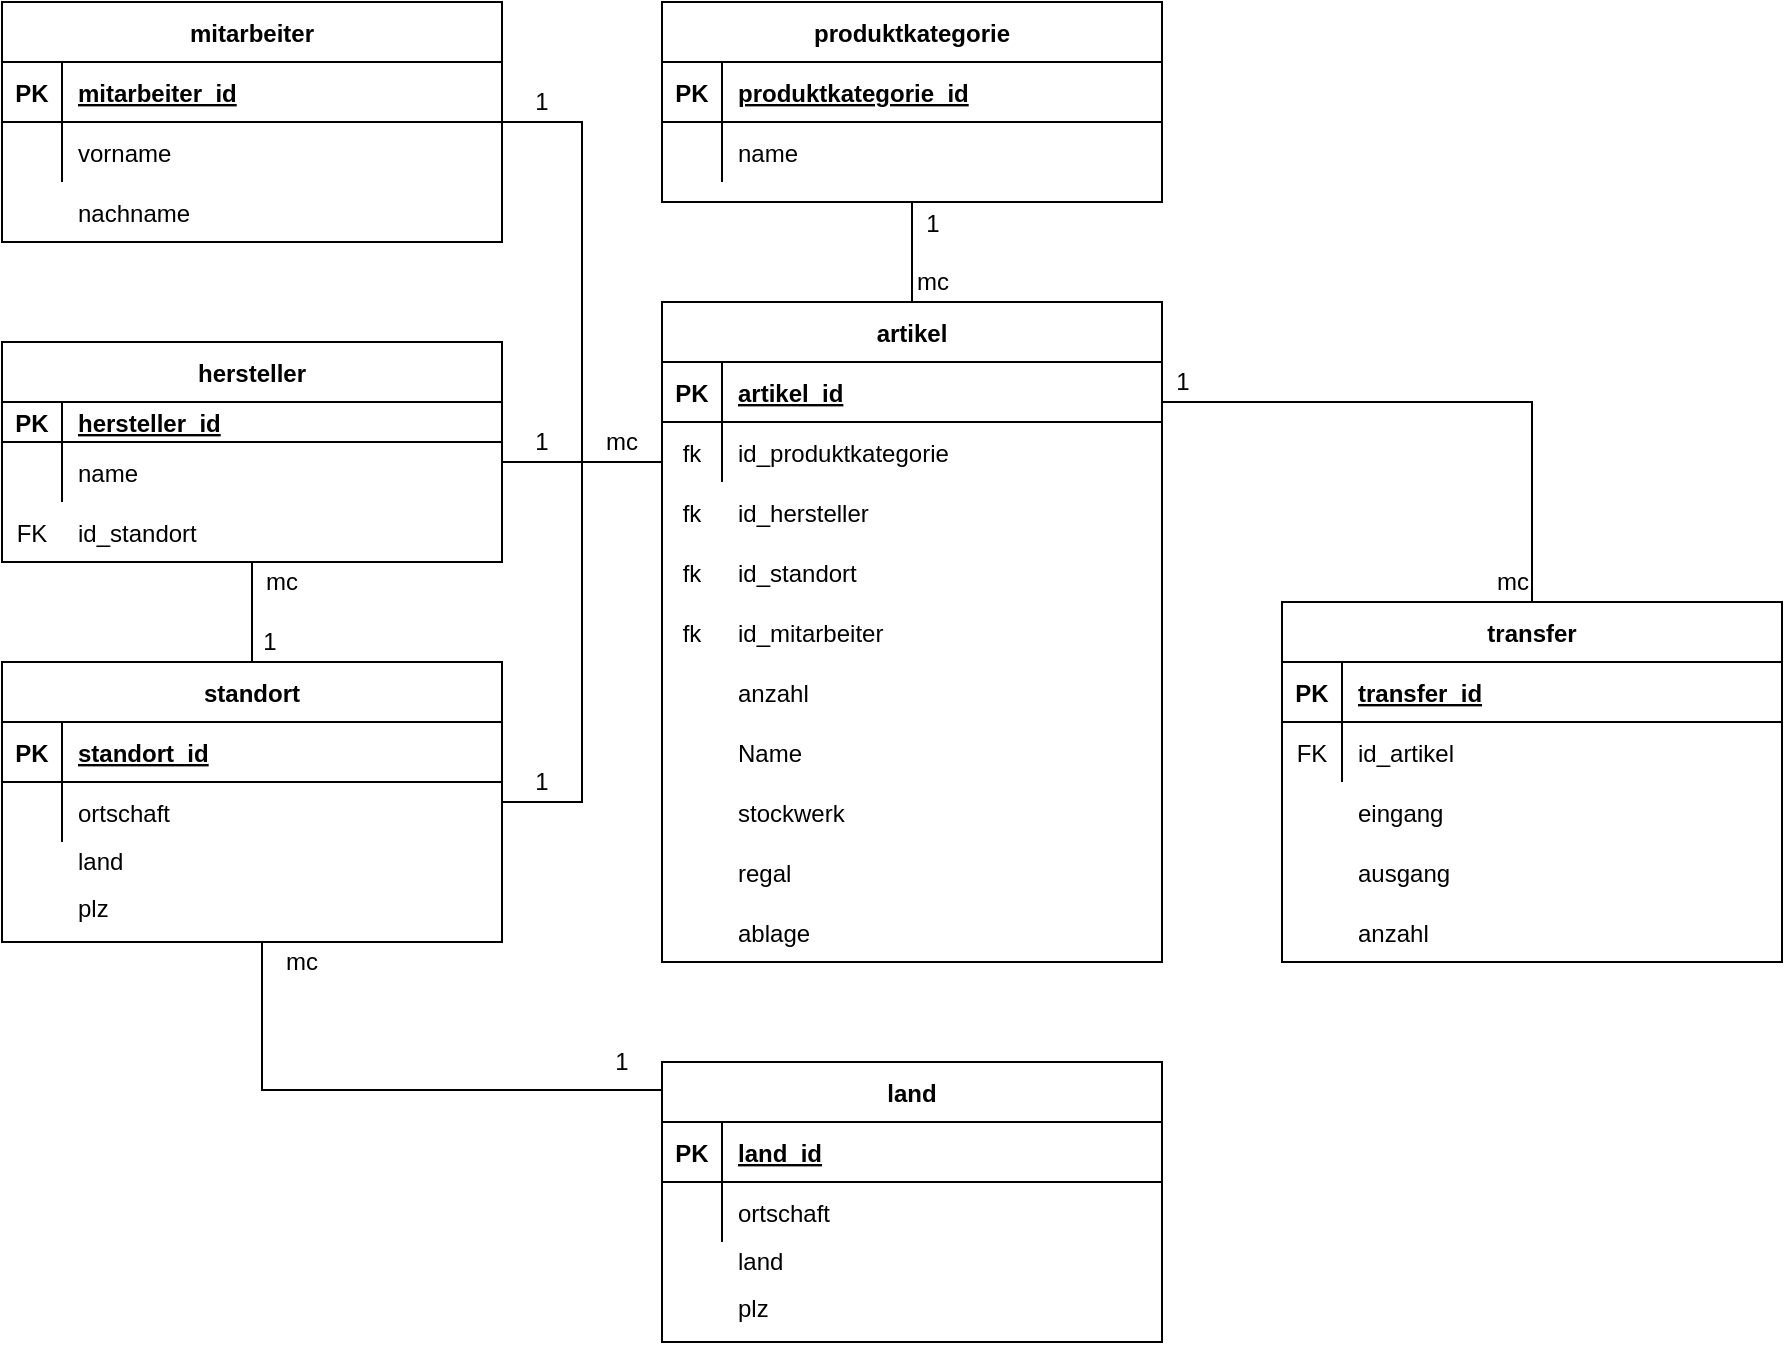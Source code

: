 <mxfile version="14.2.4" type="device"><diagram id="R2lEEEUBdFMjLlhIrx00" name="Page-1"><mxGraphModel dx="1422" dy="772" grid="1" gridSize="10" guides="1" tooltips="1" connect="1" arrows="1" fold="1" page="1" pageScale="1" pageWidth="850" pageHeight="1100" math="0" shadow="0" extFonts="Permanent Marker^https://fonts.googleapis.com/css?family=Permanent+Marker"><root><mxCell id="0"/><mxCell id="1" parent="0"/><mxCell id="7EhDEFcTuI5stFCjLQC7-51" value="fk" style="shape=partialRectangle;overflow=hidden;connectable=0;fillColor=none;top=0;left=0;bottom=0;right=0;horizontal=1;" parent="1" vertex="1"><mxGeometry x="400" y="770" width="30" height="30" as="geometry"/></mxCell><mxCell id="7EhDEFcTuI5stFCjLQC7-52" value="id_hersteller" style="shape=partialRectangle;overflow=hidden;connectable=0;fillColor=none;top=0;left=0;bottom=0;right=0;align=left;spacingLeft=6;" parent="1" vertex="1"><mxGeometry x="430" y="770" width="220" height="30" as="geometry"/></mxCell><mxCell id="7EhDEFcTuI5stFCjLQC7-53" value="fk" style="shape=partialRectangle;overflow=hidden;connectable=0;fillColor=none;top=0;left=0;bottom=0;right=0;horizontal=1;" parent="1" vertex="1"><mxGeometry x="400" y="800" width="30" height="30" as="geometry"/></mxCell><mxCell id="7EhDEFcTuI5stFCjLQC7-54" value="id_standort" style="shape=partialRectangle;overflow=hidden;connectable=0;fillColor=none;top=0;left=0;bottom=0;right=0;align=left;spacingLeft=6;" parent="1" vertex="1"><mxGeometry x="430" y="800" width="220" height="30" as="geometry"/></mxCell><mxCell id="7EhDEFcTuI5stFCjLQC7-62" value="id_mitarbeiter" style="shape=partialRectangle;overflow=hidden;connectable=0;fillColor=none;top=0;left=0;bottom=0;right=0;align=left;spacingLeft=6;" parent="1" vertex="1"><mxGeometry x="430" y="830" width="220" height="30" as="geometry"/></mxCell><mxCell id="7EhDEFcTuI5stFCjLQC7-63" value="anzahl" style="shape=partialRectangle;overflow=hidden;connectable=0;fillColor=none;top=0;left=0;bottom=0;right=0;align=left;spacingLeft=6;" parent="1" vertex="1"><mxGeometry x="430" y="860" width="220" height="30" as="geometry"/></mxCell><mxCell id="7EhDEFcTuI5stFCjLQC7-65" value="name" style="shape=partialRectangle;overflow=hidden;connectable=0;fillColor=none;top=0;left=0;bottom=0;right=0;align=left;spacingLeft=6;" parent="1" vertex="1"><mxGeometry x="100" y="750" width="220" height="30" as="geometry"/></mxCell><mxCell id="7EhDEFcTuI5stFCjLQC7-66" value="id_standort" style="shape=partialRectangle;overflow=hidden;connectable=0;fillColor=none;top=0;left=0;bottom=0;right=0;align=left;spacingLeft=6;" parent="1" vertex="1"><mxGeometry x="100" y="780" width="220" height="30" as="geometry"/></mxCell><mxCell id="7EhDEFcTuI5stFCjLQC7-74" value="" style="group" parent="1" vertex="1" connectable="0"><mxGeometry x="710" y="830" width="250" height="180" as="geometry"/></mxCell><mxCell id="7EhDEFcTuI5stFCjLQC7-22" value="transfer" style="shape=table;startSize=30;container=1;collapsible=1;childLayout=tableLayout;fixedRows=1;rowLines=0;fontStyle=1;align=center;resizeLast=1;" parent="7EhDEFcTuI5stFCjLQC7-74" vertex="1"><mxGeometry width="250" height="180" as="geometry"/></mxCell><mxCell id="7EhDEFcTuI5stFCjLQC7-23" value="" style="shape=partialRectangle;collapsible=0;dropTarget=0;pointerEvents=0;fillColor=none;points=[[0,0.5],[1,0.5]];portConstraint=eastwest;top=0;left=0;right=0;bottom=1;" parent="7EhDEFcTuI5stFCjLQC7-22" vertex="1"><mxGeometry y="30" width="250" height="30" as="geometry"/></mxCell><mxCell id="7EhDEFcTuI5stFCjLQC7-24" value="PK" style="shape=partialRectangle;overflow=hidden;connectable=0;fillColor=none;top=0;left=0;bottom=0;right=0;fontStyle=1;" parent="7EhDEFcTuI5stFCjLQC7-23" vertex="1"><mxGeometry width="30" height="30" as="geometry"/></mxCell><mxCell id="7EhDEFcTuI5stFCjLQC7-25" value="transfer_id" style="shape=partialRectangle;overflow=hidden;connectable=0;fillColor=none;top=0;left=0;bottom=0;right=0;align=left;spacingLeft=6;fontStyle=5;" parent="7EhDEFcTuI5stFCjLQC7-23" vertex="1"><mxGeometry x="30" width="220" height="30" as="geometry"/></mxCell><mxCell id="7EhDEFcTuI5stFCjLQC7-26" value="" style="shape=partialRectangle;collapsible=0;dropTarget=0;pointerEvents=0;fillColor=none;points=[[0,0.5],[1,0.5]];portConstraint=eastwest;top=0;left=0;right=0;bottom=0;" parent="7EhDEFcTuI5stFCjLQC7-22" vertex="1"><mxGeometry y="60" width="250" height="30" as="geometry"/></mxCell><mxCell id="7EhDEFcTuI5stFCjLQC7-27" value="FK" style="shape=partialRectangle;overflow=hidden;connectable=0;fillColor=none;top=0;left=0;bottom=0;right=0;" parent="7EhDEFcTuI5stFCjLQC7-26" vertex="1"><mxGeometry width="30" height="30" as="geometry"/></mxCell><mxCell id="7EhDEFcTuI5stFCjLQC7-28" value="" style="shape=partialRectangle;overflow=hidden;connectable=0;fillColor=none;top=0;left=0;bottom=0;right=0;align=left;spacingLeft=6;" parent="7EhDEFcTuI5stFCjLQC7-26" vertex="1"><mxGeometry x="30" width="220" height="30" as="geometry"/></mxCell><mxCell id="7EhDEFcTuI5stFCjLQC7-68" value="id_artikel" style="shape=partialRectangle;overflow=hidden;connectable=0;fillColor=none;top=0;left=0;bottom=0;right=0;align=left;spacingLeft=6;" parent="7EhDEFcTuI5stFCjLQC7-74" vertex="1"><mxGeometry x="30" y="60" width="220" height="30" as="geometry"/></mxCell><mxCell id="7EhDEFcTuI5stFCjLQC7-69" value="eingang" style="shape=partialRectangle;overflow=hidden;connectable=0;fillColor=none;top=0;left=0;bottom=0;right=0;align=left;spacingLeft=6;" parent="7EhDEFcTuI5stFCjLQC7-74" vertex="1"><mxGeometry x="30" y="90" width="220" height="30" as="geometry"/></mxCell><mxCell id="7EhDEFcTuI5stFCjLQC7-70" value="ausgang" style="shape=partialRectangle;overflow=hidden;connectable=0;fillColor=none;top=0;left=0;bottom=0;right=0;align=left;spacingLeft=6;" parent="7EhDEFcTuI5stFCjLQC7-74" vertex="1"><mxGeometry x="30" y="120" width="220" height="30" as="geometry"/></mxCell><mxCell id="7EhDEFcTuI5stFCjLQC7-71" value="anzahl" style="shape=partialRectangle;overflow=hidden;connectable=0;fillColor=none;top=0;left=0;bottom=0;right=0;align=left;spacingLeft=6;" parent="7EhDEFcTuI5stFCjLQC7-74" vertex="1"><mxGeometry x="30" y="150" width="220" height="30" as="geometry"/></mxCell><mxCell id="7EhDEFcTuI5stFCjLQC7-75" value="Name" style="shape=partialRectangle;overflow=hidden;connectable=0;fillColor=none;top=0;left=0;bottom=0;right=0;align=left;spacingLeft=6;" parent="1" vertex="1"><mxGeometry x="430" y="890" width="220" height="30" as="geometry"/></mxCell><mxCell id="7EhDEFcTuI5stFCjLQC7-78" value="" style="group" parent="1" vertex="1" connectable="0"><mxGeometry x="70" y="860" width="250" height="140" as="geometry"/></mxCell><mxCell id="7EhDEFcTuI5stFCjLQC7-73" value="" style="group" parent="7EhDEFcTuI5stFCjLQC7-78" vertex="1" connectable="0"><mxGeometry width="250" height="140" as="geometry"/></mxCell><mxCell id="7EhDEFcTuI5stFCjLQC7-15" value="standort" style="shape=table;startSize=30;container=1;collapsible=1;childLayout=tableLayout;fixedRows=1;rowLines=0;fontStyle=1;align=center;resizeLast=1;" parent="7EhDEFcTuI5stFCjLQC7-73" vertex="1"><mxGeometry width="250" height="140" as="geometry"/></mxCell><mxCell id="7EhDEFcTuI5stFCjLQC7-16" value="" style="shape=partialRectangle;collapsible=0;dropTarget=0;pointerEvents=0;fillColor=none;points=[[0,0.5],[1,0.5]];portConstraint=eastwest;top=0;left=0;right=0;bottom=1;" parent="7EhDEFcTuI5stFCjLQC7-15" vertex="1"><mxGeometry y="30" width="250" height="30" as="geometry"/></mxCell><mxCell id="7EhDEFcTuI5stFCjLQC7-17" value="PK" style="shape=partialRectangle;overflow=hidden;connectable=0;fillColor=none;top=0;left=0;bottom=0;right=0;fontStyle=1;" parent="7EhDEFcTuI5stFCjLQC7-16" vertex="1"><mxGeometry width="30" height="30" as="geometry"/></mxCell><mxCell id="7EhDEFcTuI5stFCjLQC7-18" value="standort_id" style="shape=partialRectangle;overflow=hidden;connectable=0;fillColor=none;top=0;left=0;bottom=0;right=0;align=left;spacingLeft=6;fontStyle=5;" parent="7EhDEFcTuI5stFCjLQC7-16" vertex="1"><mxGeometry x="30" width="220" height="30" as="geometry"/></mxCell><mxCell id="7EhDEFcTuI5stFCjLQC7-19" value="" style="shape=partialRectangle;collapsible=0;dropTarget=0;pointerEvents=0;fillColor=none;points=[[0,0.5],[1,0.5]];portConstraint=eastwest;top=0;left=0;right=0;bottom=0;" parent="7EhDEFcTuI5stFCjLQC7-15" vertex="1"><mxGeometry y="60" width="250" height="30" as="geometry"/></mxCell><mxCell id="7EhDEFcTuI5stFCjLQC7-20" value="" style="shape=partialRectangle;overflow=hidden;connectable=0;fillColor=none;top=0;left=0;bottom=0;right=0;" parent="7EhDEFcTuI5stFCjLQC7-19" vertex="1"><mxGeometry width="30" height="30" as="geometry"/></mxCell><mxCell id="7EhDEFcTuI5stFCjLQC7-21" value="ortschaft" style="shape=partialRectangle;overflow=hidden;connectable=0;fillColor=none;top=0;left=0;bottom=0;right=0;align=left;spacingLeft=6;" parent="7EhDEFcTuI5stFCjLQC7-19" vertex="1"><mxGeometry x="30" width="220" height="30" as="geometry"/></mxCell><mxCell id="7EhDEFcTuI5stFCjLQC7-72" value="plz" style="shape=partialRectangle;overflow=hidden;connectable=0;fillColor=none;top=0;left=0;bottom=0;right=0;align=left;spacingLeft=6;" parent="7EhDEFcTuI5stFCjLQC7-73" vertex="1"><mxGeometry x="30" y="105" width="220" height="35" as="geometry"/></mxCell><mxCell id="7EhDEFcTuI5stFCjLQC7-76" value="land" style="shape=partialRectangle;overflow=hidden;connectable=0;fillColor=none;top=0;left=0;bottom=0;right=0;align=left;spacingLeft=6;" parent="7EhDEFcTuI5stFCjLQC7-73" vertex="1"><mxGeometry x="30" y="85" width="220" height="28" as="geometry"/></mxCell><mxCell id="7EhDEFcTuI5stFCjLQC7-79" value="nachname" style="shape=partialRectangle;overflow=hidden;connectable=0;fillColor=none;top=0;left=0;bottom=0;right=0;align=left;spacingLeft=6;" parent="1" vertex="1"><mxGeometry x="100" y="620" width="220" height="30" as="geometry"/></mxCell><mxCell id="7EhDEFcTuI5stFCjLQC7-81" value="fk" style="shape=partialRectangle;overflow=hidden;connectable=0;fillColor=none;top=0;left=0;bottom=0;right=0;horizontal=1;" parent="1" vertex="1"><mxGeometry x="400" y="830" width="30" height="30" as="geometry"/></mxCell><mxCell id="7EhDEFcTuI5stFCjLQC7-82" value="FK" style="shape=partialRectangle;overflow=hidden;connectable=0;fillColor=none;top=0;left=0;bottom=0;right=0;" parent="1" vertex="1"><mxGeometry x="70" y="780" width="30" height="30" as="geometry"/></mxCell><mxCell id="7EhDEFcTuI5stFCjLQC7-83" value="stockwerk" style="shape=partialRectangle;overflow=hidden;connectable=0;fillColor=none;top=0;left=0;bottom=0;right=0;align=left;spacingLeft=6;" parent="1" vertex="1"><mxGeometry x="430" y="920" width="220" height="30" as="geometry"/></mxCell><mxCell id="7EhDEFcTuI5stFCjLQC7-84" value="regal" style="shape=partialRectangle;overflow=hidden;connectable=0;fillColor=none;top=0;left=0;bottom=0;right=0;align=left;spacingLeft=6;" parent="1" vertex="1"><mxGeometry x="430" y="950" width="220" height="30" as="geometry"/></mxCell><mxCell id="7EhDEFcTuI5stFCjLQC7-85" value="ablage" style="shape=partialRectangle;overflow=hidden;connectable=0;fillColor=none;top=0;left=0;bottom=0;right=0;align=left;spacingLeft=6;" parent="1" vertex="1"><mxGeometry x="430" y="980" width="220" height="30" as="geometry"/></mxCell><mxCell id="7EhDEFcTuI5stFCjLQC7-88" style="edgeStyle=orthogonalEdgeStyle;rounded=0;orthogonalLoop=1;jettySize=auto;html=1;endArrow=none;endFill=0;" parent="1" source="C-vyLk0tnHw3VtMMgP7b-23" target="7EhDEFcTuI5stFCjLQC7-1" edge="1"><mxGeometry relative="1" as="geometry"/></mxCell><mxCell id="7EhDEFcTuI5stFCjLQC7-89" style="edgeStyle=orthogonalEdgeStyle;rounded=0;orthogonalLoop=1;jettySize=auto;html=1;endArrow=none;endFill=0;" parent="1" source="C-vyLk0tnHw3VtMMgP7b-23" target="7EhDEFcTuI5stFCjLQC7-43" edge="1"><mxGeometry relative="1" as="geometry"><Array as="points"><mxPoint x="360" y="760"/><mxPoint x="360" y="590"/></Array></mxGeometry></mxCell><mxCell id="7EhDEFcTuI5stFCjLQC7-91" style="edgeStyle=orthogonalEdgeStyle;rounded=0;orthogonalLoop=1;jettySize=auto;html=1;endArrow=none;endFill=0;" parent="1" source="C-vyLk0tnHw3VtMMgP7b-23" target="7EhDEFcTuI5stFCjLQC7-8" edge="1"><mxGeometry relative="1" as="geometry"><Array as="points"><mxPoint x="390" y="760"/><mxPoint x="390" y="760"/></Array></mxGeometry></mxCell><mxCell id="3fY29KLkUx_pCbF7baEl-1" style="edgeStyle=orthogonalEdgeStyle;rounded=0;orthogonalLoop=1;jettySize=auto;html=1;endArrow=none;endFill=0;" parent="1" source="3fY29KLkUx_pCbF7baEl-2" target="7EhDEFcTuI5stFCjLQC7-15" edge="1"><mxGeometry relative="1" as="geometry"><Array as="points"><mxPoint x="360" y="760"/><mxPoint x="360" y="930"/></Array></mxGeometry></mxCell><mxCell id="C-vyLk0tnHw3VtMMgP7b-23" value="artikel" style="shape=table;startSize=30;container=1;collapsible=1;childLayout=tableLayout;fixedRows=1;rowLines=0;fontStyle=1;align=center;resizeLast=1;" parent="1" vertex="1"><mxGeometry x="400" y="680" width="250" height="330" as="geometry"/></mxCell><mxCell id="C-vyLk0tnHw3VtMMgP7b-24" value="" style="shape=partialRectangle;collapsible=0;dropTarget=0;pointerEvents=0;fillColor=none;points=[[0,0.5],[1,0.5]];portConstraint=eastwest;top=0;left=0;right=0;bottom=1;" parent="C-vyLk0tnHw3VtMMgP7b-23" vertex="1"><mxGeometry y="30" width="250" height="30" as="geometry"/></mxCell><mxCell id="C-vyLk0tnHw3VtMMgP7b-25" value="PK" style="shape=partialRectangle;overflow=hidden;connectable=0;fillColor=none;top=0;left=0;bottom=0;right=0;fontStyle=1;" parent="C-vyLk0tnHw3VtMMgP7b-24" vertex="1"><mxGeometry width="30" height="30" as="geometry"/></mxCell><mxCell id="C-vyLk0tnHw3VtMMgP7b-26" value="artikel_id" style="shape=partialRectangle;overflow=hidden;connectable=0;fillColor=none;top=0;left=0;bottom=0;right=0;align=left;spacingLeft=6;fontStyle=5;" parent="C-vyLk0tnHw3VtMMgP7b-24" vertex="1"><mxGeometry x="30" width="220" height="30" as="geometry"/></mxCell><mxCell id="C-vyLk0tnHw3VtMMgP7b-27" value="" style="shape=partialRectangle;collapsible=0;dropTarget=0;pointerEvents=0;fillColor=none;points=[[0,0.5],[1,0.5]];portConstraint=eastwest;top=0;left=0;right=0;bottom=0;" parent="C-vyLk0tnHw3VtMMgP7b-23" vertex="1"><mxGeometry y="60" width="250" height="30" as="geometry"/></mxCell><mxCell id="C-vyLk0tnHw3VtMMgP7b-28" value="fk" style="shape=partialRectangle;overflow=hidden;connectable=0;fillColor=none;top=0;left=0;bottom=0;right=0;horizontal=1;" parent="C-vyLk0tnHw3VtMMgP7b-27" vertex="1"><mxGeometry width="30" height="30" as="geometry"/></mxCell><mxCell id="C-vyLk0tnHw3VtMMgP7b-29" value="id_produktkategorie" style="shape=partialRectangle;overflow=hidden;connectable=0;fillColor=none;top=0;left=0;bottom=0;right=0;align=left;spacingLeft=6;" parent="C-vyLk0tnHw3VtMMgP7b-27" vertex="1"><mxGeometry x="30" width="220" height="30" as="geometry"/></mxCell><mxCell id="h6s0ormf8SYAG6ea_8el-1" style="edgeStyle=orthogonalEdgeStyle;rounded=0;orthogonalLoop=1;jettySize=auto;html=1;endArrow=none;endFill=0;" parent="1" source="7EhDEFcTuI5stFCjLQC7-8" target="7EhDEFcTuI5stFCjLQC7-15" edge="1"><mxGeometry relative="1" as="geometry"/></mxCell><mxCell id="7EhDEFcTuI5stFCjLQC7-8" value="hersteller" style="shape=table;startSize=30;container=1;collapsible=1;childLayout=tableLayout;fixedRows=1;rowLines=0;fontStyle=1;align=center;resizeLast=1;" parent="1" vertex="1"><mxGeometry x="70" y="700" width="250" height="110" as="geometry"/></mxCell><mxCell id="7EhDEFcTuI5stFCjLQC7-9" value="" style="shape=partialRectangle;collapsible=0;dropTarget=0;pointerEvents=0;fillColor=none;points=[[0,0.5],[1,0.5]];portConstraint=eastwest;top=0;left=0;right=0;bottom=1;" parent="7EhDEFcTuI5stFCjLQC7-8" vertex="1"><mxGeometry y="30" width="250" height="20" as="geometry"/></mxCell><mxCell id="7EhDEFcTuI5stFCjLQC7-10" value="PK" style="shape=partialRectangle;overflow=hidden;connectable=0;fillColor=none;top=0;left=0;bottom=0;right=0;fontStyle=1;" parent="7EhDEFcTuI5stFCjLQC7-9" vertex="1"><mxGeometry width="30" height="20" as="geometry"/></mxCell><mxCell id="7EhDEFcTuI5stFCjLQC7-11" value="hersteller_id" style="shape=partialRectangle;overflow=hidden;connectable=0;fillColor=none;top=0;left=0;bottom=0;right=0;align=left;spacingLeft=6;fontStyle=5;" parent="7EhDEFcTuI5stFCjLQC7-9" vertex="1"><mxGeometry x="30" width="220" height="20" as="geometry"/></mxCell><mxCell id="7EhDEFcTuI5stFCjLQC7-12" value="" style="shape=partialRectangle;collapsible=0;dropTarget=0;pointerEvents=0;fillColor=none;points=[[0,0.5],[1,0.5]];portConstraint=eastwest;top=0;left=0;right=0;bottom=0;" parent="7EhDEFcTuI5stFCjLQC7-8" vertex="1"><mxGeometry y="50" width="250" height="30" as="geometry"/></mxCell><mxCell id="7EhDEFcTuI5stFCjLQC7-13" value="" style="shape=partialRectangle;overflow=hidden;connectable=0;fillColor=none;top=0;left=0;bottom=0;right=0;" parent="7EhDEFcTuI5stFCjLQC7-12" vertex="1"><mxGeometry width="30" height="30" as="geometry"/></mxCell><mxCell id="7EhDEFcTuI5stFCjLQC7-14" value="" style="shape=partialRectangle;overflow=hidden;connectable=0;fillColor=none;top=0;left=0;bottom=0;right=0;align=left;spacingLeft=6;" parent="7EhDEFcTuI5stFCjLQC7-12" vertex="1"><mxGeometry x="30" width="220" height="30" as="geometry"/></mxCell><mxCell id="ZTk1k1ro84yPz1yUK3Gn-1" value="1&lt;br&gt;&amp;nbsp;&amp;nbsp;&lt;br&gt;mc" style="text;html=1;align=center;verticalAlign=middle;resizable=0;points=[];autosize=1;" parent="1" vertex="1"><mxGeometry x="520" y="630" width="30" height="50" as="geometry"/></mxCell><mxCell id="7EhDEFcTuI5stFCjLQC7-1" value="produktkategorie" style="shape=table;startSize=30;container=1;collapsible=1;childLayout=tableLayout;fixedRows=1;rowLines=0;fontStyle=1;align=center;resizeLast=1;" parent="1" vertex="1"><mxGeometry x="400" y="530" width="250" height="100.0" as="geometry"/></mxCell><mxCell id="7EhDEFcTuI5stFCjLQC7-2" value="" style="shape=partialRectangle;collapsible=0;dropTarget=0;pointerEvents=0;fillColor=none;points=[[0,0.5],[1,0.5]];portConstraint=eastwest;top=0;left=0;right=0;bottom=1;" parent="7EhDEFcTuI5stFCjLQC7-1" vertex="1"><mxGeometry y="30" width="250" height="30" as="geometry"/></mxCell><mxCell id="7EhDEFcTuI5stFCjLQC7-3" value="PK" style="shape=partialRectangle;overflow=hidden;connectable=0;fillColor=none;top=0;left=0;bottom=0;right=0;fontStyle=1;" parent="7EhDEFcTuI5stFCjLQC7-2" vertex="1"><mxGeometry width="30" height="30" as="geometry"/></mxCell><mxCell id="7EhDEFcTuI5stFCjLQC7-4" value="produktkategorie_id" style="shape=partialRectangle;overflow=hidden;connectable=0;fillColor=none;top=0;left=0;bottom=0;right=0;align=left;spacingLeft=6;fontStyle=5;" parent="7EhDEFcTuI5stFCjLQC7-2" vertex="1"><mxGeometry x="30" width="220" height="30" as="geometry"/></mxCell><mxCell id="7EhDEFcTuI5stFCjLQC7-5" value="" style="shape=partialRectangle;collapsible=0;dropTarget=0;pointerEvents=0;fillColor=none;points=[[0,0.5],[1,0.5]];portConstraint=eastwest;top=0;left=0;right=0;bottom=0;" parent="7EhDEFcTuI5stFCjLQC7-1" vertex="1"><mxGeometry y="60" width="250" height="30" as="geometry"/></mxCell><mxCell id="7EhDEFcTuI5stFCjLQC7-6" value="" style="shape=partialRectangle;overflow=hidden;connectable=0;fillColor=none;top=0;left=0;bottom=0;right=0;" parent="7EhDEFcTuI5stFCjLQC7-5" vertex="1"><mxGeometry width="30" height="30" as="geometry"/></mxCell><mxCell id="7EhDEFcTuI5stFCjLQC7-7" value="name" style="shape=partialRectangle;overflow=hidden;connectable=0;fillColor=none;top=0;left=0;bottom=0;right=0;align=left;spacingLeft=6;" parent="7EhDEFcTuI5stFCjLQC7-5" vertex="1"><mxGeometry x="30" width="220" height="30" as="geometry"/></mxCell><mxCell id="ZTk1k1ro84yPz1yUK3Gn-2" value="1" style="text;html=1;strokeColor=none;fillColor=none;align=center;verticalAlign=middle;whiteSpace=wrap;rounded=0;" parent="1" vertex="1"><mxGeometry x="320" y="570" width="40" height="20" as="geometry"/></mxCell><mxCell id="ZTk1k1ro84yPz1yUK3Gn-3" value="mc" style="text;html=1;strokeColor=none;fillColor=none;align=center;verticalAlign=middle;whiteSpace=wrap;rounded=0;" parent="1" vertex="1"><mxGeometry x="360" y="740" width="40" height="20" as="geometry"/></mxCell><mxCell id="7EhDEFcTuI5stFCjLQC7-43" value="mitarbeiter" style="shape=table;startSize=30;container=1;collapsible=1;childLayout=tableLayout;fixedRows=1;rowLines=0;fontStyle=1;align=center;resizeLast=1;" parent="1" vertex="1"><mxGeometry x="70" y="530" width="250" height="120" as="geometry"/></mxCell><mxCell id="7EhDEFcTuI5stFCjLQC7-44" value="" style="shape=partialRectangle;collapsible=0;dropTarget=0;pointerEvents=0;fillColor=none;points=[[0,0.5],[1,0.5]];portConstraint=eastwest;top=0;left=0;right=0;bottom=1;" parent="7EhDEFcTuI5stFCjLQC7-43" vertex="1"><mxGeometry y="30" width="250" height="30" as="geometry"/></mxCell><mxCell id="7EhDEFcTuI5stFCjLQC7-45" value="PK" style="shape=partialRectangle;overflow=hidden;connectable=0;fillColor=none;top=0;left=0;bottom=0;right=0;fontStyle=1;" parent="7EhDEFcTuI5stFCjLQC7-44" vertex="1"><mxGeometry width="30" height="30" as="geometry"/></mxCell><mxCell id="7EhDEFcTuI5stFCjLQC7-46" value="mitarbeiter_id" style="shape=partialRectangle;overflow=hidden;connectable=0;fillColor=none;top=0;left=0;bottom=0;right=0;align=left;spacingLeft=6;fontStyle=5;" parent="7EhDEFcTuI5stFCjLQC7-44" vertex="1"><mxGeometry x="30" width="220" height="30" as="geometry"/></mxCell><mxCell id="7EhDEFcTuI5stFCjLQC7-47" value="" style="shape=partialRectangle;collapsible=0;dropTarget=0;pointerEvents=0;fillColor=none;points=[[0,0.5],[1,0.5]];portConstraint=eastwest;top=0;left=0;right=0;bottom=0;" parent="7EhDEFcTuI5stFCjLQC7-43" vertex="1"><mxGeometry y="60" width="250" height="30" as="geometry"/></mxCell><mxCell id="7EhDEFcTuI5stFCjLQC7-48" value="" style="shape=partialRectangle;overflow=hidden;connectable=0;fillColor=none;top=0;left=0;bottom=0;right=0;" parent="7EhDEFcTuI5stFCjLQC7-47" vertex="1"><mxGeometry width="30" height="30" as="geometry"/></mxCell><mxCell id="7EhDEFcTuI5stFCjLQC7-49" value="vorname" style="shape=partialRectangle;overflow=hidden;connectable=0;fillColor=none;top=0;left=0;bottom=0;right=0;align=left;spacingLeft=6;" parent="7EhDEFcTuI5stFCjLQC7-47" vertex="1"><mxGeometry x="30" width="220" height="30" as="geometry"/></mxCell><mxCell id="3fY29KLkUx_pCbF7baEl-3" value="1" style="text;html=1;strokeColor=none;fillColor=none;align=center;verticalAlign=middle;whiteSpace=wrap;rounded=0;" parent="1" vertex="1"><mxGeometry x="320" y="740" width="40" height="20" as="geometry"/></mxCell><mxCell id="3fY29KLkUx_pCbF7baEl-2" value="1" style="text;html=1;strokeColor=none;fillColor=none;align=center;verticalAlign=middle;whiteSpace=wrap;rounded=0;" parent="1" vertex="1"><mxGeometry x="320" y="910" width="40" height="20" as="geometry"/></mxCell><mxCell id="h6s0ormf8SYAG6ea_8el-2" value="1" style="text;html=1;strokeColor=none;fillColor=none;align=center;verticalAlign=middle;whiteSpace=wrap;rounded=0;" parent="1" vertex="1"><mxGeometry x="184" y="840" width="40" height="20" as="geometry"/></mxCell><mxCell id="h6s0ormf8SYAG6ea_8el-3" value="mc" style="text;html=1;strokeColor=none;fillColor=none;align=center;verticalAlign=middle;whiteSpace=wrap;rounded=0;" parent="1" vertex="1"><mxGeometry x="190" y="810" width="40" height="20" as="geometry"/></mxCell><mxCell id="OH8fL4fcLBIeJ_sYKx9i-1" style="edgeStyle=orthogonalEdgeStyle;rounded=0;orthogonalLoop=1;jettySize=auto;html=1;endArrow=none;endFill=0;" parent="1" source="7EhDEFcTuI5stFCjLQC7-22" target="C-vyLk0tnHw3VtMMgP7b-23" edge="1"><mxGeometry relative="1" as="geometry"><Array as="points"><mxPoint x="835" y="730"/></Array></mxGeometry></mxCell><mxCell id="OH8fL4fcLBIeJ_sYKx9i-2" value="mc" style="text;html=1;align=center;verticalAlign=middle;resizable=0;points=[];autosize=1;" parent="1" vertex="1"><mxGeometry x="810" y="810" width="30" height="20" as="geometry"/></mxCell><mxCell id="OH8fL4fcLBIeJ_sYKx9i-3" value="1" style="text;html=1;align=center;verticalAlign=middle;resizable=0;points=[];autosize=1;" parent="1" vertex="1"><mxGeometry x="650" y="710" width="20" height="20" as="geometry"/></mxCell><mxCell id="68RnFck6Afe1sxyFiulA-1" value="" style="group" vertex="1" connectable="0" parent="1"><mxGeometry x="400" y="1060" width="250" height="140" as="geometry"/></mxCell><mxCell id="68RnFck6Afe1sxyFiulA-2" value="" style="group" vertex="1" connectable="0" parent="68RnFck6Afe1sxyFiulA-1"><mxGeometry width="250" height="140" as="geometry"/></mxCell><mxCell id="68RnFck6Afe1sxyFiulA-3" value="land" style="shape=table;startSize=30;container=1;collapsible=1;childLayout=tableLayout;fixedRows=1;rowLines=0;fontStyle=1;align=center;resizeLast=1;" vertex="1" parent="68RnFck6Afe1sxyFiulA-2"><mxGeometry width="250" height="140" as="geometry"/></mxCell><mxCell id="68RnFck6Afe1sxyFiulA-4" value="" style="shape=partialRectangle;collapsible=0;dropTarget=0;pointerEvents=0;fillColor=none;points=[[0,0.5],[1,0.5]];portConstraint=eastwest;top=0;left=0;right=0;bottom=1;" vertex="1" parent="68RnFck6Afe1sxyFiulA-3"><mxGeometry y="30" width="250" height="30" as="geometry"/></mxCell><mxCell id="68RnFck6Afe1sxyFiulA-5" value="PK" style="shape=partialRectangle;overflow=hidden;connectable=0;fillColor=none;top=0;left=0;bottom=0;right=0;fontStyle=1;" vertex="1" parent="68RnFck6Afe1sxyFiulA-4"><mxGeometry width="30" height="30" as="geometry"/></mxCell><mxCell id="68RnFck6Afe1sxyFiulA-6" value="land_id" style="shape=partialRectangle;overflow=hidden;connectable=0;fillColor=none;top=0;left=0;bottom=0;right=0;align=left;spacingLeft=6;fontStyle=5;" vertex="1" parent="68RnFck6Afe1sxyFiulA-4"><mxGeometry x="30" width="220" height="30" as="geometry"/></mxCell><mxCell id="68RnFck6Afe1sxyFiulA-7" value="" style="shape=partialRectangle;collapsible=0;dropTarget=0;pointerEvents=0;fillColor=none;points=[[0,0.5],[1,0.5]];portConstraint=eastwest;top=0;left=0;right=0;bottom=0;" vertex="1" parent="68RnFck6Afe1sxyFiulA-3"><mxGeometry y="60" width="250" height="30" as="geometry"/></mxCell><mxCell id="68RnFck6Afe1sxyFiulA-8" value="" style="shape=partialRectangle;overflow=hidden;connectable=0;fillColor=none;top=0;left=0;bottom=0;right=0;" vertex="1" parent="68RnFck6Afe1sxyFiulA-7"><mxGeometry width="30" height="30" as="geometry"/></mxCell><mxCell id="68RnFck6Afe1sxyFiulA-9" value="ortschaft" style="shape=partialRectangle;overflow=hidden;connectable=0;fillColor=none;top=0;left=0;bottom=0;right=0;align=left;spacingLeft=6;" vertex="1" parent="68RnFck6Afe1sxyFiulA-7"><mxGeometry x="30" width="220" height="30" as="geometry"/></mxCell><mxCell id="68RnFck6Afe1sxyFiulA-10" value="plz" style="shape=partialRectangle;overflow=hidden;connectable=0;fillColor=none;top=0;left=0;bottom=0;right=0;align=left;spacingLeft=6;" vertex="1" parent="68RnFck6Afe1sxyFiulA-2"><mxGeometry x="30" y="105" width="220" height="35" as="geometry"/></mxCell><mxCell id="68RnFck6Afe1sxyFiulA-11" value="land" style="shape=partialRectangle;overflow=hidden;connectable=0;fillColor=none;top=0;left=0;bottom=0;right=0;align=left;spacingLeft=6;" vertex="1" parent="68RnFck6Afe1sxyFiulA-2"><mxGeometry x="30" y="85" width="220" height="28" as="geometry"/></mxCell><mxCell id="68RnFck6Afe1sxyFiulA-12" style="edgeStyle=orthogonalEdgeStyle;rounded=0;orthogonalLoop=1;jettySize=auto;html=1;endArrow=none;endFill=0;entryX=0;entryY=0.1;entryDx=0;entryDy=0;entryPerimeter=0;" edge="1" parent="1" target="68RnFck6Afe1sxyFiulA-3"><mxGeometry relative="1" as="geometry"><Array as="points"><mxPoint x="200" y="1074"/></Array><mxPoint x="200" y="1000" as="sourcePoint"/><mxPoint x="230" y="1190" as="targetPoint"/></mxGeometry></mxCell><mxCell id="68RnFck6Afe1sxyFiulA-13" value="1" style="text;html=1;strokeColor=none;fillColor=none;align=center;verticalAlign=middle;whiteSpace=wrap;rounded=0;" vertex="1" parent="1"><mxGeometry x="360" y="1050" width="40" height="20" as="geometry"/></mxCell><mxCell id="68RnFck6Afe1sxyFiulA-14" value="mc" style="text;html=1;strokeColor=none;fillColor=none;align=center;verticalAlign=middle;whiteSpace=wrap;rounded=0;" vertex="1" parent="1"><mxGeometry x="200" y="1000" width="40" height="20" as="geometry"/></mxCell></root></mxGraphModel></diagram></mxfile>